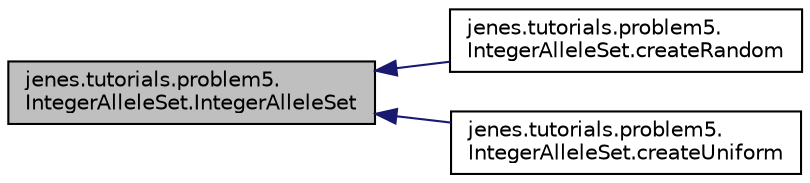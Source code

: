 digraph "jenes.tutorials.problem5.IntegerAlleleSet.IntegerAlleleSet"
{
  edge [fontname="Helvetica",fontsize="10",labelfontname="Helvetica",labelfontsize="10"];
  node [fontname="Helvetica",fontsize="10",shape=record];
  rankdir="LR";
  Node1 [label="jenes.tutorials.problem5.\lIntegerAlleleSet.IntegerAlleleSet",height=0.2,width=0.4,color="black", fillcolor="grey75", style="filled" fontcolor="black"];
  Node1 -> Node2 [dir="back",color="midnightblue",fontsize="10",style="solid",fontname="Helvetica"];
  Node2 [label="jenes.tutorials.problem5.\lIntegerAlleleSet.createRandom",height=0.2,width=0.4,color="black", fillcolor="white", style="filled",URL="$classjenes_1_1tutorials_1_1problem5_1_1_integer_allele_set.html#af241f0e8dd6564fb5b4c0047eb150bac"];
  Node1 -> Node3 [dir="back",color="midnightblue",fontsize="10",style="solid",fontname="Helvetica"];
  Node3 [label="jenes.tutorials.problem5.\lIntegerAlleleSet.createUniform",height=0.2,width=0.4,color="black", fillcolor="white", style="filled",URL="$classjenes_1_1tutorials_1_1problem5_1_1_integer_allele_set.html#a20d2ef7f0a59edafa82345db48fcefa3"];
}
